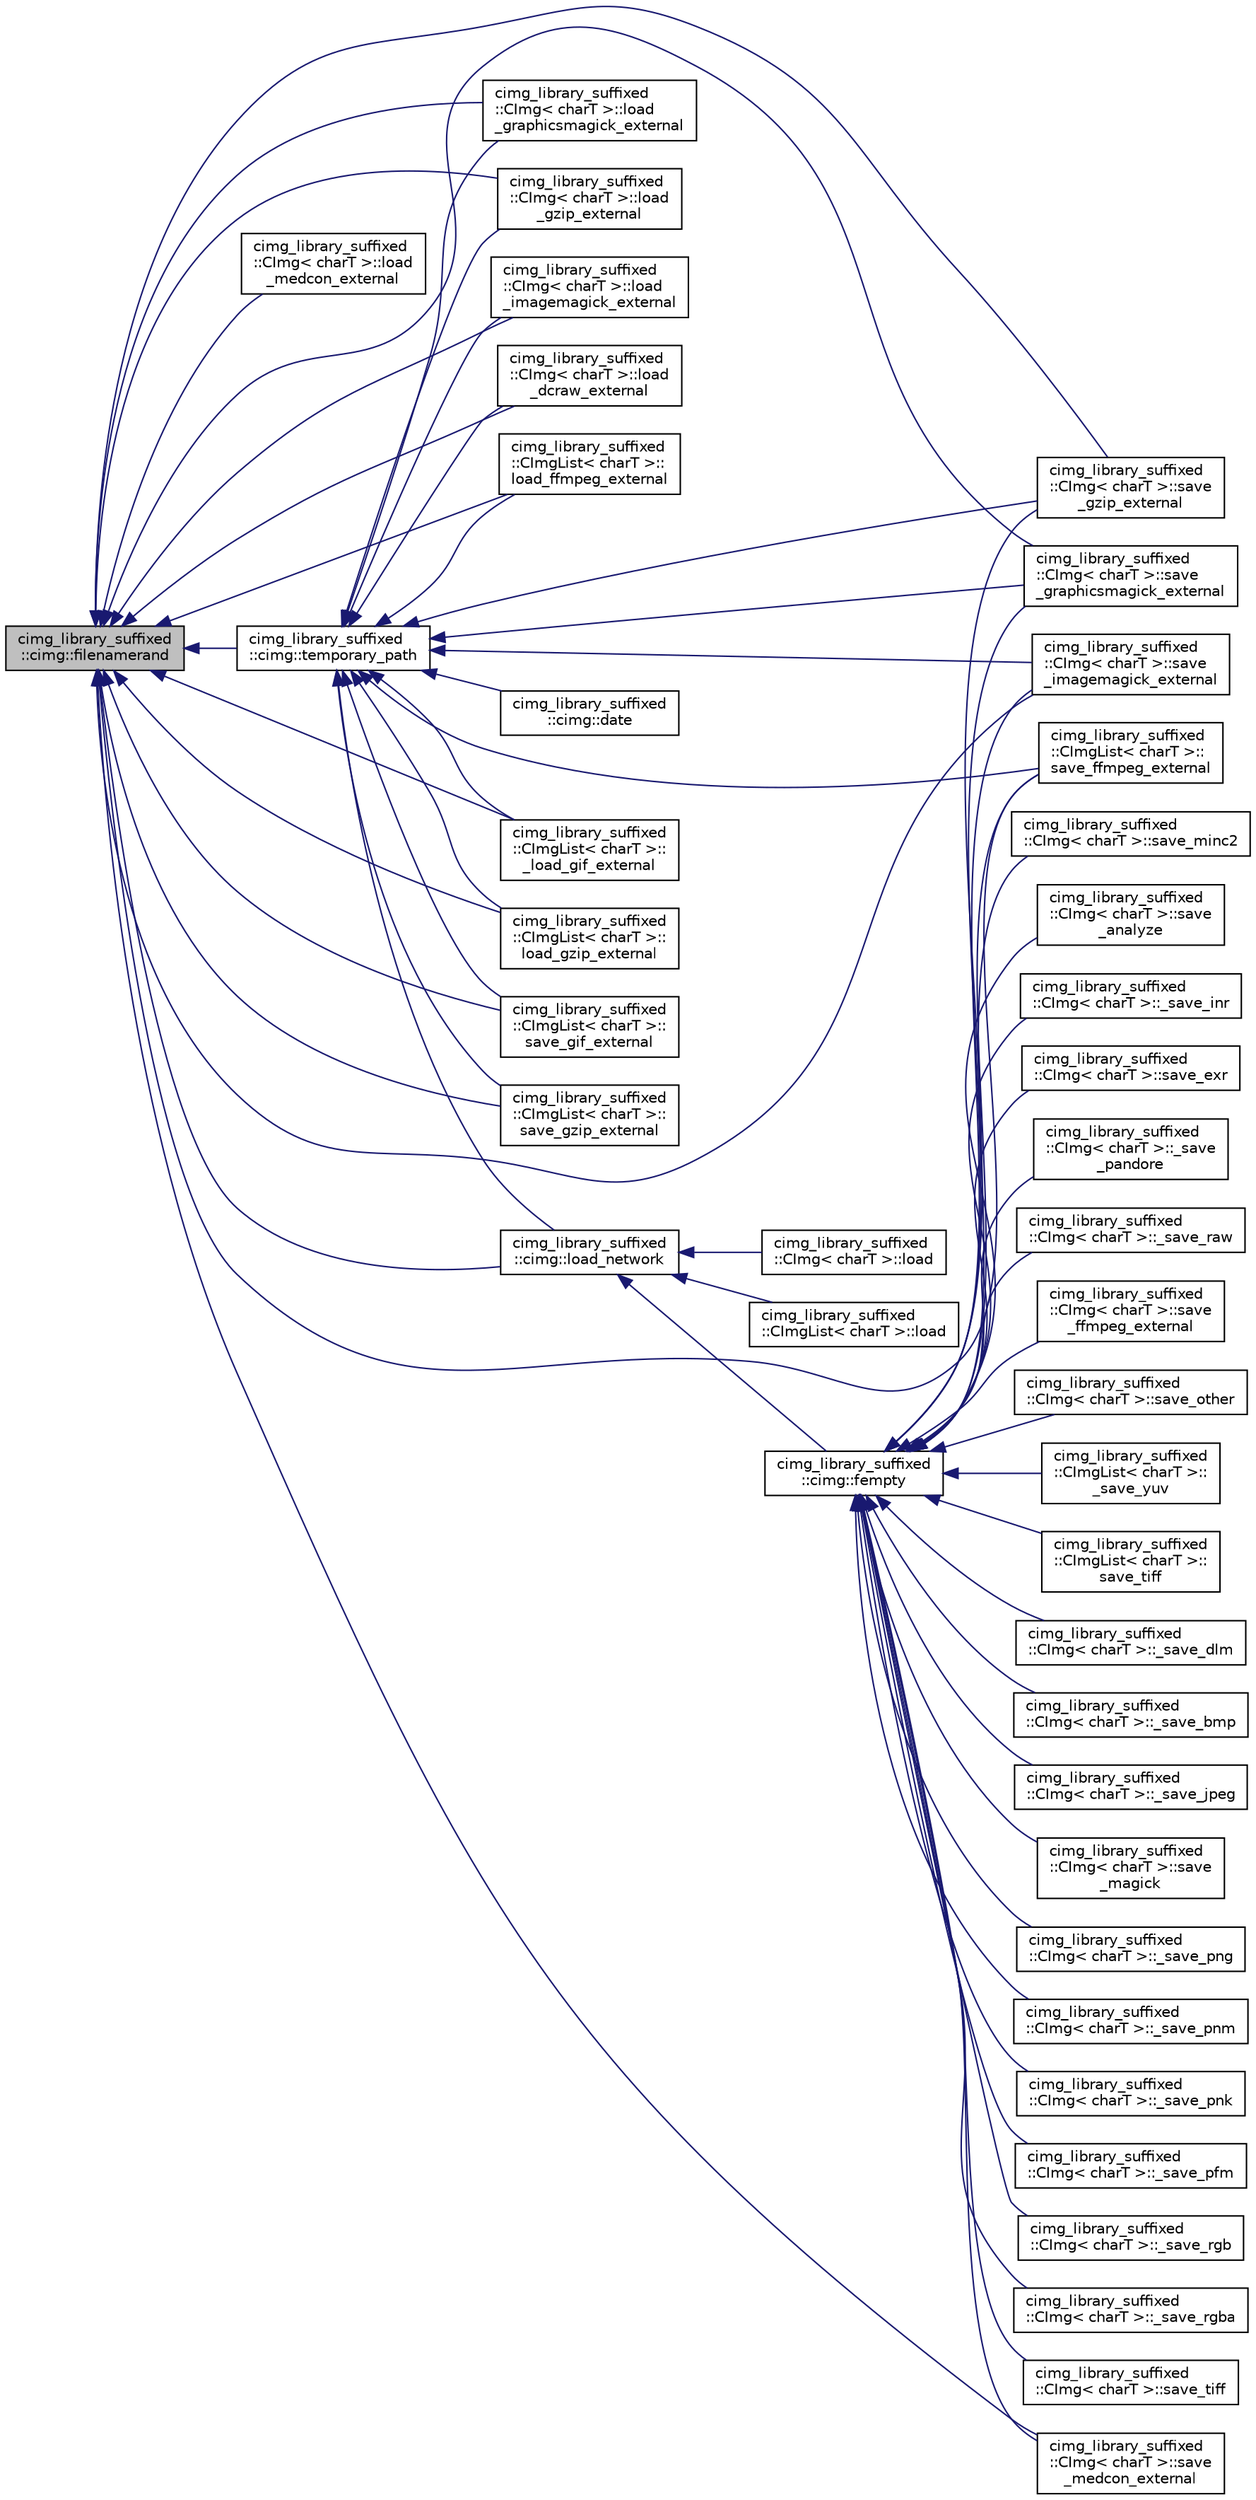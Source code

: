 digraph "cimg_library_suffixed::cimg::filenamerand"
{
  edge [fontname="Helvetica",fontsize="10",labelfontname="Helvetica",labelfontsize="10"];
  node [fontname="Helvetica",fontsize="10",shape=record];
  rankdir="LR";
  Node1511 [label="cimg_library_suffixed\l::cimg::filenamerand",height=0.2,width=0.4,color="black", fillcolor="grey75", style="filled", fontcolor="black"];
  Node1511 -> Node1512 [dir="back",color="midnightblue",fontsize="10",style="solid",fontname="Helvetica"];
  Node1512 [label="cimg_library_suffixed\l::CImg\< charT \>::load\l_graphicsmagick_external",height=0.2,width=0.4,color="black", fillcolor="white", style="filled",URL="$structcimg__library__suffixed_1_1_c_img.html#a34578e61c66a0046835660bada43e3d6",tooltip="Load image using GraphicsMagick&#39;s external tool &#39;gm&#39;. "];
  Node1511 -> Node1513 [dir="back",color="midnightblue",fontsize="10",style="solid",fontname="Helvetica"];
  Node1513 [label="cimg_library_suffixed\l::CImg\< charT \>::load\l_gzip_external",height=0.2,width=0.4,color="black", fillcolor="white", style="filled",URL="$structcimg__library__suffixed_1_1_c_img.html#a1f1ef95d7faa4c2c7a72d3d347f30dad",tooltip="Load gzipped image file, using external tool &#39;gunzip&#39;. "];
  Node1511 -> Node1514 [dir="back",color="midnightblue",fontsize="10",style="solid",fontname="Helvetica"];
  Node1514 [label="cimg_library_suffixed\l::CImg\< charT \>::load\l_imagemagick_external",height=0.2,width=0.4,color="black", fillcolor="white", style="filled",URL="$structcimg__library__suffixed_1_1_c_img.html#a8278afa0b313d0f3465ef91dabdac549",tooltip="Load image using ImageMagick&#39;s external tool &#39;convert&#39;. "];
  Node1511 -> Node1515 [dir="back",color="midnightblue",fontsize="10",style="solid",fontname="Helvetica"];
  Node1515 [label="cimg_library_suffixed\l::CImg\< charT \>::load\l_medcon_external",height=0.2,width=0.4,color="black", fillcolor="white", style="filled",URL="$structcimg__library__suffixed_1_1_c_img.html#a8306218d5edf273c822113b799fd89cc",tooltip="Load image from a DICOM file, using XMedcon&#39;s external tool &#39;medcon&#39;. "];
  Node1511 -> Node1516 [dir="back",color="midnightblue",fontsize="10",style="solid",fontname="Helvetica"];
  Node1516 [label="cimg_library_suffixed\l::CImg\< charT \>::load\l_dcraw_external",height=0.2,width=0.4,color="black", fillcolor="white", style="filled",URL="$structcimg__library__suffixed_1_1_c_img.html#ae8ee2dbbc634767b37efabe0f0eb7104",tooltip="Load image from a RAW Color Camera file, using external tool &#39;dcraw&#39;. "];
  Node1511 -> Node1517 [dir="back",color="midnightblue",fontsize="10",style="solid",fontname="Helvetica"];
  Node1517 [label="cimg_library_suffixed\l::CImg\< charT \>::save\l_gzip_external",height=0.2,width=0.4,color="black", fillcolor="white", style="filled",URL="$structcimg__library__suffixed_1_1_c_img.html#a53983bb4f1ebe2a817b68029b8c04cb1",tooltip="Save image using gzip external binary. "];
  Node1511 -> Node1518 [dir="back",color="midnightblue",fontsize="10",style="solid",fontname="Helvetica"];
  Node1518 [label="cimg_library_suffixed\l::CImg\< charT \>::save\l_graphicsmagick_external",height=0.2,width=0.4,color="black", fillcolor="white", style="filled",URL="$structcimg__library__suffixed_1_1_c_img.html#a44f125968c20e8c7d833bf7d75c32db6",tooltip="Save image using GraphicsMagick&#39;s external binary. "];
  Node1511 -> Node1519 [dir="back",color="midnightblue",fontsize="10",style="solid",fontname="Helvetica"];
  Node1519 [label="cimg_library_suffixed\l::CImg\< charT \>::save\l_imagemagick_external",height=0.2,width=0.4,color="black", fillcolor="white", style="filled",URL="$structcimg__library__suffixed_1_1_c_img.html#afbf8db949f62c8bd3f2f73ba3d9c1420",tooltip="Save image using ImageMagick&#39;s external binary. "];
  Node1511 -> Node1520 [dir="back",color="midnightblue",fontsize="10",style="solid",fontname="Helvetica"];
  Node1520 [label="cimg_library_suffixed\l::CImg\< charT \>::save\l_medcon_external",height=0.2,width=0.4,color="black", fillcolor="white", style="filled",URL="$structcimg__library__suffixed_1_1_c_img.html#a30d02c3d77fc43c8b5845e92268cdab5",tooltip="Save image as a Dicom file. "];
  Node1511 -> Node1521 [dir="back",color="midnightblue",fontsize="10",style="solid",fontname="Helvetica"];
  Node1521 [label="cimg_library_suffixed\l::CImgList\< charT \>::\lload_ffmpeg_external",height=0.2,width=0.4,color="black", fillcolor="white", style="filled",URL="$structcimg__library__suffixed_1_1_c_img_list.html#aa1c97a6c05ba746d02440eec0ad2e602",tooltip="Load an image from a video file using the external tool &#39;ffmpeg&#39;. "];
  Node1511 -> Node1522 [dir="back",color="midnightblue",fontsize="10",style="solid",fontname="Helvetica"];
  Node1522 [label="cimg_library_suffixed\l::CImgList\< charT \>::\l_load_gif_external",height=0.2,width=0.4,color="black", fillcolor="white", style="filled",URL="$structcimg__library__suffixed_1_1_c_img_list.html#a666592ad2e1ecef3317d060696ebbfaa"];
  Node1511 -> Node1523 [dir="back",color="midnightblue",fontsize="10",style="solid",fontname="Helvetica"];
  Node1523 [label="cimg_library_suffixed\l::CImgList\< charT \>::\lload_gzip_external",height=0.2,width=0.4,color="black", fillcolor="white", style="filled",URL="$structcimg__library__suffixed_1_1_c_img_list.html#aae55e9a79bf2f7e08108dd200f63bf2c",tooltip="Load a gzipped list, using external tool &#39;gunzip&#39;. "];
  Node1511 -> Node1524 [dir="back",color="midnightblue",fontsize="10",style="solid",fontname="Helvetica"];
  Node1524 [label="cimg_library_suffixed\l::CImgList\< charT \>::\lsave_gif_external",height=0.2,width=0.4,color="black", fillcolor="white", style="filled",URL="$structcimg__library__suffixed_1_1_c_img_list.html#a759ef20b53f1e507973dc53fcc2c7bb2",tooltip="Save image sequence as a GIF animated file. "];
  Node1511 -> Node1525 [dir="back",color="midnightblue",fontsize="10",style="solid",fontname="Helvetica"];
  Node1525 [label="cimg_library_suffixed\l::CImgList\< charT \>::\lsave_gzip_external",height=0.2,width=0.4,color="black", fillcolor="white", style="filled",URL="$structcimg__library__suffixed_1_1_c_img_list.html#aad5afe8b913e276dd281255dd787b4ba",tooltip="Save list as a gzipped file, using external tool &#39;gzip&#39;. "];
  Node1511 -> Node1526 [dir="back",color="midnightblue",fontsize="10",style="solid",fontname="Helvetica"];
  Node1526 [label="cimg_library_suffixed\l::CImgList\< charT \>::\lsave_ffmpeg_external",height=0.2,width=0.4,color="black", fillcolor="white", style="filled",URL="$structcimg__library__suffixed_1_1_c_img_list.html#af09a45345581747984f4df0607418f2c",tooltip="Save image sequence, using the external tool &#39;ffmpeg&#39;. "];
  Node1511 -> Node1527 [dir="back",color="midnightblue",fontsize="10",style="solid",fontname="Helvetica"];
  Node1527 [label="cimg_library_suffixed\l::cimg::temporary_path",height=0.2,width=0.4,color="black", fillcolor="white", style="filled",URL="$namespacecimg__library__suffixed_1_1cimg.html#ae9af8e17db04e875db3b45cbe58892d6",tooltip="Get/set path to store temporary files. "];
  Node1527 -> Node1528 [dir="back",color="midnightblue",fontsize="10",style="solid",fontname="Helvetica"];
  Node1528 [label="cimg_library_suffixed\l::cimg::date",height=0.2,width=0.4,color="black", fillcolor="white", style="filled",URL="$namespacecimg__library__suffixed_1_1cimg.html#aac739bf544269324a04504ebe92b93e9",tooltip="Get current local time (single-attribute version). "];
  Node1527 -> Node1512 [dir="back",color="midnightblue",fontsize="10",style="solid",fontname="Helvetica"];
  Node1527 -> Node1513 [dir="back",color="midnightblue",fontsize="10",style="solid",fontname="Helvetica"];
  Node1527 -> Node1514 [dir="back",color="midnightblue",fontsize="10",style="solid",fontname="Helvetica"];
  Node1527 -> Node1516 [dir="back",color="midnightblue",fontsize="10",style="solid",fontname="Helvetica"];
  Node1527 -> Node1517 [dir="back",color="midnightblue",fontsize="10",style="solid",fontname="Helvetica"];
  Node1527 -> Node1518 [dir="back",color="midnightblue",fontsize="10",style="solid",fontname="Helvetica"];
  Node1527 -> Node1519 [dir="back",color="midnightblue",fontsize="10",style="solid",fontname="Helvetica"];
  Node1527 -> Node1521 [dir="back",color="midnightblue",fontsize="10",style="solid",fontname="Helvetica"];
  Node1527 -> Node1522 [dir="back",color="midnightblue",fontsize="10",style="solid",fontname="Helvetica"];
  Node1527 -> Node1523 [dir="back",color="midnightblue",fontsize="10",style="solid",fontname="Helvetica"];
  Node1527 -> Node1524 [dir="back",color="midnightblue",fontsize="10",style="solid",fontname="Helvetica"];
  Node1527 -> Node1525 [dir="back",color="midnightblue",fontsize="10",style="solid",fontname="Helvetica"];
  Node1527 -> Node1526 [dir="back",color="midnightblue",fontsize="10",style="solid",fontname="Helvetica"];
  Node1527 -> Node1529 [dir="back",color="midnightblue",fontsize="10",style="solid",fontname="Helvetica"];
  Node1529 [label="cimg_library_suffixed\l::cimg::load_network",height=0.2,width=0.4,color="black", fillcolor="white", style="filled",URL="$namespacecimg__library__suffixed_1_1cimg.html#a90c05fe6fc049cba75f3a12807e97158",tooltip="Load file from network as a local temporary file. "];
  Node1529 -> Node1530 [dir="back",color="midnightblue",fontsize="10",style="solid",fontname="Helvetica"];
  Node1530 [label="cimg_library_suffixed\l::cimg::fempty",height=0.2,width=0.4,color="black", fillcolor="white", style="filled",URL="$namespacecimg__library__suffixed_1_1cimg.html#a0f3577978081461118330fc3ecd4b9db",tooltip="Create an empty file. "];
  Node1530 -> Node1531 [dir="back",color="midnightblue",fontsize="10",style="solid",fontname="Helvetica"];
  Node1531 [label="cimg_library_suffixed\l::CImg\< charT \>::_save_dlm",height=0.2,width=0.4,color="black", fillcolor="white", style="filled",URL="$structcimg__library__suffixed_1_1_c_img.html#a78929d9b9d2af829f3e3fc576e99b61d"];
  Node1530 -> Node1532 [dir="back",color="midnightblue",fontsize="10",style="solid",fontname="Helvetica"];
  Node1532 [label="cimg_library_suffixed\l::CImg\< charT \>::_save_bmp",height=0.2,width=0.4,color="black", fillcolor="white", style="filled",URL="$structcimg__library__suffixed_1_1_c_img.html#ae9faefb948746c5d646fe5c80f28c4fc"];
  Node1530 -> Node1533 [dir="back",color="midnightblue",fontsize="10",style="solid",fontname="Helvetica"];
  Node1533 [label="cimg_library_suffixed\l::CImg\< charT \>::_save_jpeg",height=0.2,width=0.4,color="black", fillcolor="white", style="filled",URL="$structcimg__library__suffixed_1_1_c_img.html#aa41e292505817af60a4896ed19302304"];
  Node1530 -> Node1534 [dir="back",color="midnightblue",fontsize="10",style="solid",fontname="Helvetica"];
  Node1534 [label="cimg_library_suffixed\l::CImg\< charT \>::save\l_magick",height=0.2,width=0.4,color="black", fillcolor="white", style="filled",URL="$structcimg__library__suffixed_1_1_c_img.html#a6beb63196c9a26f6894e4654f771c1e5",tooltip="Save image, using built-in ImageMagick++ library. "];
  Node1530 -> Node1535 [dir="back",color="midnightblue",fontsize="10",style="solid",fontname="Helvetica"];
  Node1535 [label="cimg_library_suffixed\l::CImg\< charT \>::_save_png",height=0.2,width=0.4,color="black", fillcolor="white", style="filled",URL="$structcimg__library__suffixed_1_1_c_img.html#aab5e304310373159e357250314e99da6"];
  Node1530 -> Node1536 [dir="back",color="midnightblue",fontsize="10",style="solid",fontname="Helvetica"];
  Node1536 [label="cimg_library_suffixed\l::CImg\< charT \>::_save_pnm",height=0.2,width=0.4,color="black", fillcolor="white", style="filled",URL="$structcimg__library__suffixed_1_1_c_img.html#a3b62455c9523881fa64a47d8362c3d80"];
  Node1530 -> Node1537 [dir="back",color="midnightblue",fontsize="10",style="solid",fontname="Helvetica"];
  Node1537 [label="cimg_library_suffixed\l::CImg\< charT \>::_save_pnk",height=0.2,width=0.4,color="black", fillcolor="white", style="filled",URL="$structcimg__library__suffixed_1_1_c_img.html#a4bcf33abcee45165d20d9530f6c85242"];
  Node1530 -> Node1538 [dir="back",color="midnightblue",fontsize="10",style="solid",fontname="Helvetica"];
  Node1538 [label="cimg_library_suffixed\l::CImg\< charT \>::_save_pfm",height=0.2,width=0.4,color="black", fillcolor="white", style="filled",URL="$structcimg__library__suffixed_1_1_c_img.html#a65be74d7d22bb71e708b3beb8e9cae49"];
  Node1530 -> Node1539 [dir="back",color="midnightblue",fontsize="10",style="solid",fontname="Helvetica"];
  Node1539 [label="cimg_library_suffixed\l::CImg\< charT \>::_save_rgb",height=0.2,width=0.4,color="black", fillcolor="white", style="filled",URL="$structcimg__library__suffixed_1_1_c_img.html#a06c5e27c1dde885a96cfdad05835644e"];
  Node1530 -> Node1540 [dir="back",color="midnightblue",fontsize="10",style="solid",fontname="Helvetica"];
  Node1540 [label="cimg_library_suffixed\l::CImg\< charT \>::_save_rgba",height=0.2,width=0.4,color="black", fillcolor="white", style="filled",URL="$structcimg__library__suffixed_1_1_c_img.html#a974a21a1c7242ff9b08e4590701d920d"];
  Node1530 -> Node1541 [dir="back",color="midnightblue",fontsize="10",style="solid",fontname="Helvetica"];
  Node1541 [label="cimg_library_suffixed\l::CImg\< charT \>::save_tiff",height=0.2,width=0.4,color="black", fillcolor="white", style="filled",URL="$structcimg__library__suffixed_1_1_c_img.html#a87e93148404e8d79b7b5218e58eabf3c",tooltip="Save image as a TIFF file. "];
  Node1530 -> Node1542 [dir="back",color="midnightblue",fontsize="10",style="solid",fontname="Helvetica"];
  Node1542 [label="cimg_library_suffixed\l::CImg\< charT \>::save_minc2",height=0.2,width=0.4,color="black", fillcolor="white", style="filled",URL="$structcimg__library__suffixed_1_1_c_img.html#ab3b2aa455cd56ce20a03cb0b68ca68fc",tooltip="Save image as a MINC2 file. "];
  Node1530 -> Node1543 [dir="back",color="midnightblue",fontsize="10",style="solid",fontname="Helvetica"];
  Node1543 [label="cimg_library_suffixed\l::CImg\< charT \>::save\l_analyze",height=0.2,width=0.4,color="black", fillcolor="white", style="filled",URL="$structcimg__library__suffixed_1_1_c_img.html#a09711118d3b31870942e99adbefffed1",tooltip="Save image as an ANALYZE7.5 or NIFTI file. "];
  Node1530 -> Node1544 [dir="back",color="midnightblue",fontsize="10",style="solid",fontname="Helvetica"];
  Node1544 [label="cimg_library_suffixed\l::CImg\< charT \>::_save_inr",height=0.2,width=0.4,color="black", fillcolor="white", style="filled",URL="$structcimg__library__suffixed_1_1_c_img.html#aa29c8a2179f282535660800f9b9192e0"];
  Node1530 -> Node1545 [dir="back",color="midnightblue",fontsize="10",style="solid",fontname="Helvetica"];
  Node1545 [label="cimg_library_suffixed\l::CImg\< charT \>::save_exr",height=0.2,width=0.4,color="black", fillcolor="white", style="filled",URL="$structcimg__library__suffixed_1_1_c_img.html#ad5fb082bca9bcc268e8f77019788ae51",tooltip="Save image as an OpenEXR file. "];
  Node1530 -> Node1546 [dir="back",color="midnightblue",fontsize="10",style="solid",fontname="Helvetica"];
  Node1546 [label="cimg_library_suffixed\l::CImg\< charT \>::_save\l_pandore",height=0.2,width=0.4,color="black", fillcolor="white", style="filled",URL="$structcimg__library__suffixed_1_1_c_img.html#a01931f2bad5c72da454d990ebcf55f94"];
  Node1530 -> Node1547 [dir="back",color="midnightblue",fontsize="10",style="solid",fontname="Helvetica"];
  Node1547 [label="cimg_library_suffixed\l::CImg\< charT \>::_save_raw",height=0.2,width=0.4,color="black", fillcolor="white", style="filled",URL="$structcimg__library__suffixed_1_1_c_img.html#a069feb3e722bb4a1f52ea72c1c86ca97"];
  Node1530 -> Node1548 [dir="back",color="midnightblue",fontsize="10",style="solid",fontname="Helvetica"];
  Node1548 [label="cimg_library_suffixed\l::CImg\< charT \>::save\l_ffmpeg_external",height=0.2,width=0.4,color="black", fillcolor="white", style="filled",URL="$structcimg__library__suffixed_1_1_c_img.html#a3a8132f303e3295e0219ea4518c6ef20",tooltip="Save volumetric image as a video, using ffmpeg external binary. "];
  Node1530 -> Node1517 [dir="back",color="midnightblue",fontsize="10",style="solid",fontname="Helvetica"];
  Node1530 -> Node1518 [dir="back",color="midnightblue",fontsize="10",style="solid",fontname="Helvetica"];
  Node1530 -> Node1519 [dir="back",color="midnightblue",fontsize="10",style="solid",fontname="Helvetica"];
  Node1530 -> Node1520 [dir="back",color="midnightblue",fontsize="10",style="solid",fontname="Helvetica"];
  Node1530 -> Node1549 [dir="back",color="midnightblue",fontsize="10",style="solid",fontname="Helvetica"];
  Node1549 [label="cimg_library_suffixed\l::CImg\< charT \>::save_other",height=0.2,width=0.4,color="black", fillcolor="white", style="filled",URL="$structcimg__library__suffixed_1_1_c_img.html#a6b77dc615829820ba0675409feaef3d8"];
  Node1530 -> Node1550 [dir="back",color="midnightblue",fontsize="10",style="solid",fontname="Helvetica"];
  Node1550 [label="cimg_library_suffixed\l::CImgList\< charT \>::\l_save_yuv",height=0.2,width=0.4,color="black", fillcolor="white", style="filled",URL="$structcimg__library__suffixed_1_1_c_img_list.html#afa25415a30608d507bc22bd6b85b5c1e"];
  Node1530 -> Node1551 [dir="back",color="midnightblue",fontsize="10",style="solid",fontname="Helvetica"];
  Node1551 [label="cimg_library_suffixed\l::CImgList\< charT \>::\lsave_tiff",height=0.2,width=0.4,color="black", fillcolor="white", style="filled",URL="$structcimg__library__suffixed_1_1_c_img_list.html#a62700a17bb0af63522c732b9d1a15325",tooltip="Save list as a TIFF file. "];
  Node1530 -> Node1526 [dir="back",color="midnightblue",fontsize="10",style="solid",fontname="Helvetica"];
  Node1529 -> Node1552 [dir="back",color="midnightblue",fontsize="10",style="solid",fontname="Helvetica"];
  Node1552 [label="cimg_library_suffixed\l::CImg\< charT \>::load",height=0.2,width=0.4,color="black", fillcolor="white", style="filled",URL="$structcimg__library__suffixed_1_1_c_img.html#ae8353b28bfbc5c4421c7adfbb98fe32f",tooltip="Load image from a file. "];
  Node1529 -> Node1553 [dir="back",color="midnightblue",fontsize="10",style="solid",fontname="Helvetica"];
  Node1553 [label="cimg_library_suffixed\l::CImgList\< charT \>::load",height=0.2,width=0.4,color="black", fillcolor="white", style="filled",URL="$structcimg__library__suffixed_1_1_c_img_list.html#a63bd67d8dd2301933df7decb4612916e",tooltip="Load a list from a file. "];
  Node1511 -> Node1529 [dir="back",color="midnightblue",fontsize="10",style="solid",fontname="Helvetica"];
}
